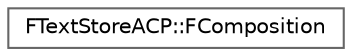 digraph "Graphical Class Hierarchy"
{
 // INTERACTIVE_SVG=YES
 // LATEX_PDF_SIZE
  bgcolor="transparent";
  edge [fontname=Helvetica,fontsize=10,labelfontname=Helvetica,labelfontsize=10];
  node [fontname=Helvetica,fontsize=10,shape=box,height=0.2,width=0.4];
  rankdir="LR";
  Node0 [id="Node000000",label="FTextStoreACP::FComposition",height=0.2,width=0.4,color="grey40", fillcolor="white", style="filled",URL="$dd/dd1/structFTextStoreACP_1_1FComposition.html",tooltip=" "];
}
